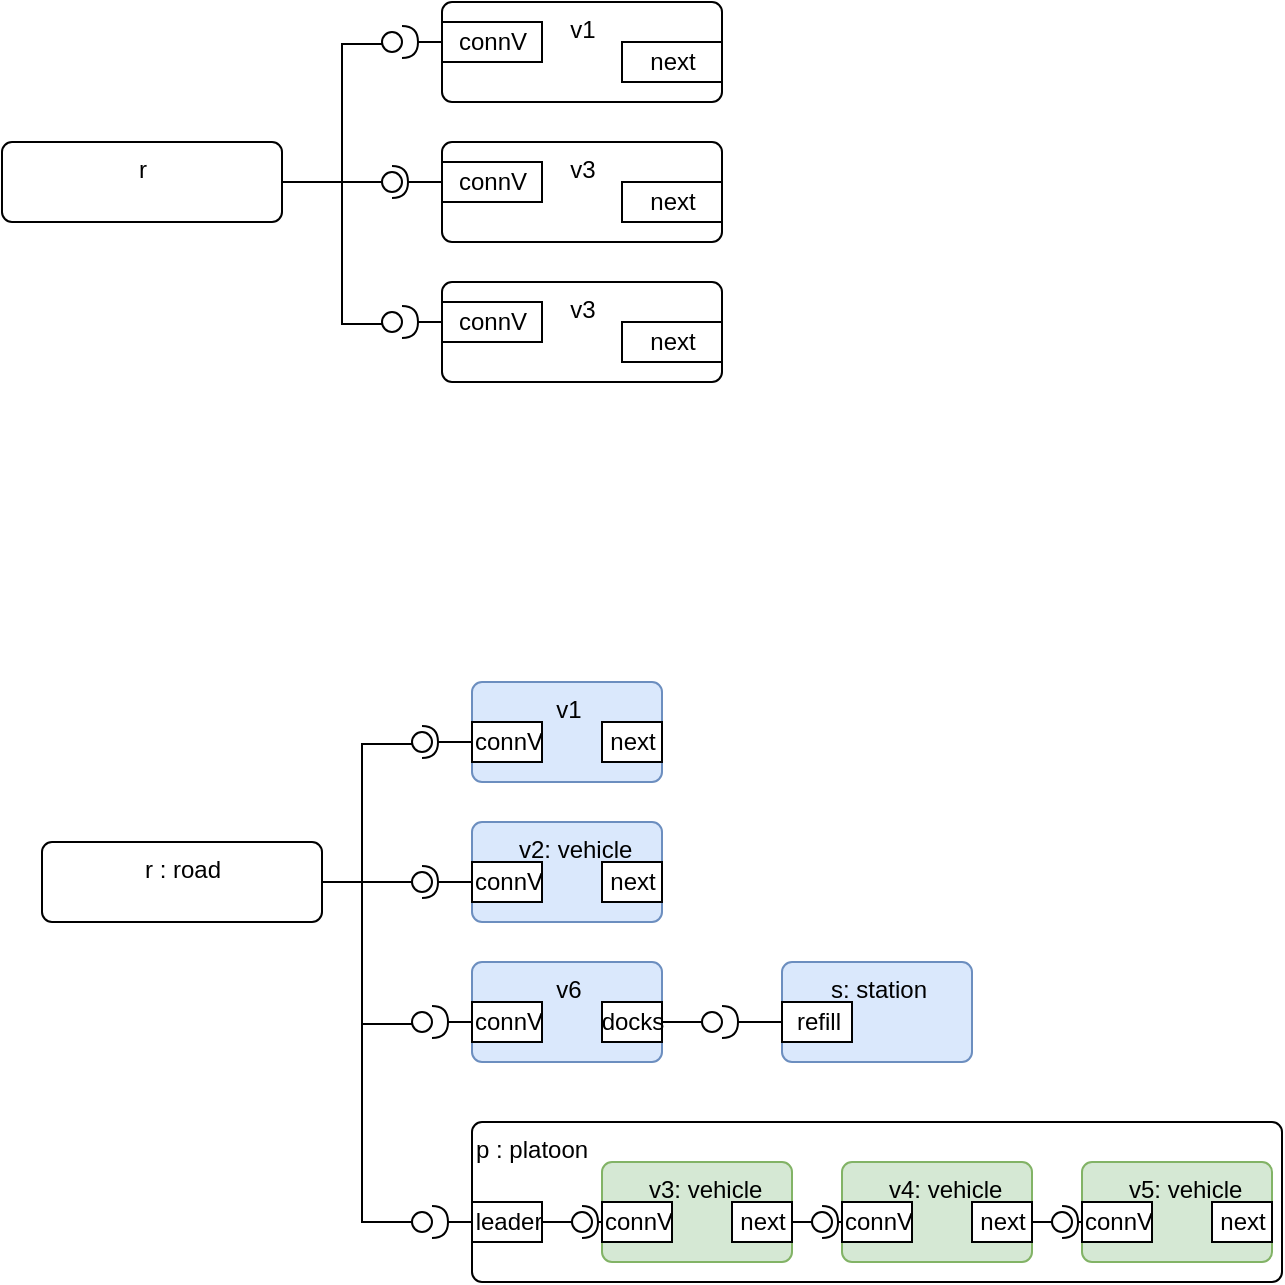 <mxfile version="13.9.7" type="github">
  <diagram id="prtHgNgQTEPvFCAcTncT" name="Page-1">
    <mxGraphModel dx="1117" dy="670" grid="1" gridSize="10" guides="1" tooltips="1" connect="1" arrows="1" fold="1" page="1" pageScale="1" pageWidth="827" pageHeight="1169" math="0" shadow="0">
      <root>
        <mxCell id="0" />
        <mxCell id="1" parent="0" />
        <mxCell id="lvoN21BrQN5qua_dWYZV-4" value="r" style="html=1;align=center;verticalAlign=top;rounded=1;absoluteArcSize=1;arcSize=10;dashed=0;" vertex="1" parent="1">
          <mxGeometry x="110" y="260" width="140" height="40" as="geometry" />
        </mxCell>
        <mxCell id="lvoN21BrQN5qua_dWYZV-6" value="" style="rounded=0;orthogonalLoop=1;jettySize=auto;html=1;endArrow=none;endFill=0;exitX=1;exitY=0.5;exitDx=0;exitDy=0;entryX=0.2;entryY=0.6;entryDx=0;entryDy=0;entryPerimeter=0;" edge="1" target="lvoN21BrQN5qua_dWYZV-8" parent="1" source="lvoN21BrQN5qua_dWYZV-4">
          <mxGeometry relative="1" as="geometry">
            <mxPoint x="390" y="405" as="sourcePoint" />
            <mxPoint x="280" y="105" as="targetPoint" />
            <Array as="points">
              <mxPoint x="280" y="280" />
              <mxPoint x="280" y="211" />
            </Array>
          </mxGeometry>
        </mxCell>
        <mxCell id="lvoN21BrQN5qua_dWYZV-7" value="" style="rounded=0;orthogonalLoop=1;jettySize=auto;html=1;endArrow=halfCircle;endFill=0;endSize=6;strokeWidth=1;exitX=0;exitY=0.5;exitDx=0;exitDy=0;" edge="1" parent="1" source="lvoN21BrQN5qua_dWYZV-15">
          <mxGeometry relative="1" as="geometry">
            <mxPoint x="540" y="390" as="sourcePoint" />
            <mxPoint x="310" y="210" as="targetPoint" />
          </mxGeometry>
        </mxCell>
        <mxCell id="lvoN21BrQN5qua_dWYZV-8" value="" style="ellipse;whiteSpace=wrap;html=1;fontFamily=Helvetica;fontSize=12;fontColor=#000000;align=center;strokeColor=#000000;fillColor=#ffffff;points=[];aspect=fixed;resizable=0;" vertex="1" parent="1">
          <mxGeometry x="300" y="205" width="10" height="10" as="geometry" />
        </mxCell>
        <mxCell id="lvoN21BrQN5qua_dWYZV-9" value="v1" style="html=1;align=center;verticalAlign=top;rounded=1;absoluteArcSize=1;arcSize=10;dashed=0;" vertex="1" parent="1">
          <mxGeometry x="330" y="190" width="140" height="50" as="geometry" />
        </mxCell>
        <mxCell id="lvoN21BrQN5qua_dWYZV-15" value="connV" style="html=1;" vertex="1" parent="1">
          <mxGeometry x="330" y="200" width="50" height="20" as="geometry" />
        </mxCell>
        <mxCell id="lvoN21BrQN5qua_dWYZV-16" value="next" style="html=1;" vertex="1" parent="1">
          <mxGeometry x="420" y="210" width="50" height="20" as="geometry" />
        </mxCell>
        <mxCell id="lvoN21BrQN5qua_dWYZV-19" value="" style="rounded=0;orthogonalLoop=1;jettySize=auto;html=1;endArrow=none;endFill=0;entryX=0.2;entryY=0.6;entryDx=0;entryDy=0;entryPerimeter=0;" edge="1" parent="1" target="lvoN21BrQN5qua_dWYZV-21">
          <mxGeometry relative="1" as="geometry">
            <mxPoint x="250" y="280" as="sourcePoint" />
            <mxPoint x="280" y="355" as="targetPoint" />
            <Array as="points">
              <mxPoint x="280" y="280" />
              <mxPoint x="280" y="351" />
            </Array>
          </mxGeometry>
        </mxCell>
        <mxCell id="lvoN21BrQN5qua_dWYZV-20" value="" style="rounded=0;orthogonalLoop=1;jettySize=auto;html=1;endArrow=halfCircle;endFill=0;endSize=6;strokeWidth=1;exitX=0;exitY=0.5;exitDx=0;exitDy=0;" edge="1" parent="1" source="lvoN21BrQN5qua_dWYZV-23">
          <mxGeometry relative="1" as="geometry">
            <mxPoint x="540" y="530" as="sourcePoint" />
            <mxPoint x="310" y="350" as="targetPoint" />
          </mxGeometry>
        </mxCell>
        <mxCell id="lvoN21BrQN5qua_dWYZV-21" value="" style="ellipse;whiteSpace=wrap;html=1;fontFamily=Helvetica;fontSize=12;fontColor=#000000;align=center;strokeColor=#000000;fillColor=#ffffff;points=[];aspect=fixed;resizable=0;" vertex="1" parent="1">
          <mxGeometry x="300" y="345" width="10" height="10" as="geometry" />
        </mxCell>
        <mxCell id="lvoN21BrQN5qua_dWYZV-22" value="v3" style="html=1;align=center;verticalAlign=top;rounded=1;absoluteArcSize=1;arcSize=10;dashed=0;" vertex="1" parent="1">
          <mxGeometry x="330" y="330" width="140" height="50" as="geometry" />
        </mxCell>
        <mxCell id="lvoN21BrQN5qua_dWYZV-23" value="connV" style="html=1;" vertex="1" parent="1">
          <mxGeometry x="330" y="340" width="50" height="20" as="geometry" />
        </mxCell>
        <mxCell id="lvoN21BrQN5qua_dWYZV-24" value="next" style="html=1;" vertex="1" parent="1">
          <mxGeometry x="420" y="350" width="50" height="20" as="geometry" />
        </mxCell>
        <mxCell id="lvoN21BrQN5qua_dWYZV-28" value="v3" style="html=1;align=center;verticalAlign=top;rounded=1;absoluteArcSize=1;arcSize=10;dashed=0;" vertex="1" parent="1">
          <mxGeometry x="330" y="260" width="140" height="50" as="geometry" />
        </mxCell>
        <mxCell id="lvoN21BrQN5qua_dWYZV-29" value="connV" style="html=1;" vertex="1" parent="1">
          <mxGeometry x="330" y="270" width="50" height="20" as="geometry" />
        </mxCell>
        <mxCell id="lvoN21BrQN5qua_dWYZV-30" value="next" style="html=1;" vertex="1" parent="1">
          <mxGeometry x="420" y="280" width="50" height="20" as="geometry" />
        </mxCell>
        <mxCell id="lvoN21BrQN5qua_dWYZV-47" value="" style="rounded=0;orthogonalLoop=1;jettySize=auto;html=1;endArrow=none;endFill=0;exitX=1;exitY=0.5;exitDx=0;exitDy=0;" edge="1" target="lvoN21BrQN5qua_dWYZV-49" parent="1" source="lvoN21BrQN5qua_dWYZV-4">
          <mxGeometry relative="1" as="geometry">
            <mxPoint x="310" y="275" as="sourcePoint" />
          </mxGeometry>
        </mxCell>
        <mxCell id="lvoN21BrQN5qua_dWYZV-48" value="" style="rounded=0;orthogonalLoop=1;jettySize=auto;html=1;endArrow=halfCircle;endFill=0;entryX=0.5;entryY=0.5;entryDx=0;entryDy=0;endSize=6;strokeWidth=1;exitX=0;exitY=0.5;exitDx=0;exitDy=0;" edge="1" target="lvoN21BrQN5qua_dWYZV-49" parent="1" source="lvoN21BrQN5qua_dWYZV-29">
          <mxGeometry relative="1" as="geometry">
            <mxPoint x="120" y="355" as="sourcePoint" />
          </mxGeometry>
        </mxCell>
        <mxCell id="lvoN21BrQN5qua_dWYZV-49" value="" style="ellipse;whiteSpace=wrap;html=1;fontFamily=Helvetica;fontSize=12;fontColor=#000000;align=center;strokeColor=#000000;fillColor=#ffffff;points=[];aspect=fixed;resizable=0;" vertex="1" parent="1">
          <mxGeometry x="300" y="275" width="10" height="10" as="geometry" />
        </mxCell>
        <mxCell id="lvoN21BrQN5qua_dWYZV-50" value="r : road" style="html=1;align=center;verticalAlign=top;rounded=1;absoluteArcSize=1;arcSize=10;dashed=0;" vertex="1" parent="1">
          <mxGeometry x="130" y="610" width="140" height="40" as="geometry" />
        </mxCell>
        <mxCell id="lvoN21BrQN5qua_dWYZV-51" value="" style="rounded=0;orthogonalLoop=1;jettySize=auto;html=1;endArrow=none;endFill=0;exitX=1;exitY=0.5;exitDx=0;exitDy=0;entryX=0.2;entryY=0.6;entryDx=0;entryDy=0;entryPerimeter=0;" edge="1" parent="1" source="lvoN21BrQN5qua_dWYZV-50" target="lvoN21BrQN5qua_dWYZV-53">
          <mxGeometry relative="1" as="geometry">
            <mxPoint x="405" y="745" as="sourcePoint" />
            <mxPoint x="295" y="445" as="targetPoint" />
            <Array as="points">
              <mxPoint x="290" y="630" />
              <mxPoint x="290" y="561" />
            </Array>
          </mxGeometry>
        </mxCell>
        <mxCell id="lvoN21BrQN5qua_dWYZV-52" value="" style="rounded=0;orthogonalLoop=1;jettySize=auto;html=1;endArrow=halfCircle;endFill=0;endSize=6;strokeWidth=1;exitX=0;exitY=0.5;exitDx=0;exitDy=0;entryX=0.5;entryY=0.5;entryDx=0;entryDy=0;entryPerimeter=0;" edge="1" parent="1" source="lvoN21BrQN5qua_dWYZV-55" target="lvoN21BrQN5qua_dWYZV-53">
          <mxGeometry relative="1" as="geometry">
            <mxPoint x="555" y="730" as="sourcePoint" />
            <mxPoint x="325" y="550" as="targetPoint" />
          </mxGeometry>
        </mxCell>
        <mxCell id="lvoN21BrQN5qua_dWYZV-53" value="" style="ellipse;whiteSpace=wrap;html=1;fontFamily=Helvetica;fontSize=12;fontColor=#000000;align=center;strokeColor=#000000;fillColor=#ffffff;points=[];aspect=fixed;resizable=0;" vertex="1" parent="1">
          <mxGeometry x="315" y="555" width="10" height="10" as="geometry" />
        </mxCell>
        <mxCell id="lvoN21BrQN5qua_dWYZV-54" value="v1" style="html=1;align=center;verticalAlign=top;rounded=1;absoluteArcSize=1;arcSize=10;dashed=0;fillColor=#dae8fc;strokeColor=#6c8ebf;" vertex="1" parent="1">
          <mxGeometry x="345" y="530" width="95" height="50" as="geometry" />
        </mxCell>
        <mxCell id="lvoN21BrQN5qua_dWYZV-55" value="connV" style="html=1;" vertex="1" parent="1">
          <mxGeometry x="345" y="550" width="35" height="20" as="geometry" />
        </mxCell>
        <mxCell id="lvoN21BrQN5qua_dWYZV-56" value="next" style="html=1;" vertex="1" parent="1">
          <mxGeometry x="410" y="550" width="30" height="20" as="geometry" />
        </mxCell>
        <mxCell id="lvoN21BrQN5qua_dWYZV-61" value="connV" style="html=1;" vertex="1" parent="1">
          <mxGeometry x="345" y="680" width="50" height="20" as="geometry" />
        </mxCell>
        <mxCell id="lvoN21BrQN5qua_dWYZV-63" value="&lt;div align=&quot;right&quot;&gt;&amp;nbsp; v2: vehicle&lt;br&gt;&lt;/div&gt;" style="html=1;align=center;verticalAlign=top;rounded=1;absoluteArcSize=1;arcSize=10;dashed=0;fillColor=#dae8fc;strokeColor=#6c8ebf;" vertex="1" parent="1">
          <mxGeometry x="345" y="600" width="95" height="50" as="geometry" />
        </mxCell>
        <mxCell id="lvoN21BrQN5qua_dWYZV-64" value="connV" style="html=1;" vertex="1" parent="1">
          <mxGeometry x="345" y="620" width="35" height="20" as="geometry" />
        </mxCell>
        <mxCell id="lvoN21BrQN5qua_dWYZV-65" value="next" style="html=1;" vertex="1" parent="1">
          <mxGeometry x="410" y="620" width="30" height="20" as="geometry" />
        </mxCell>
        <mxCell id="lvoN21BrQN5qua_dWYZV-66" value="" style="rounded=0;orthogonalLoop=1;jettySize=auto;html=1;endArrow=none;endFill=0;exitX=1;exitY=0.5;exitDx=0;exitDy=0;" edge="1" parent="1" source="lvoN21BrQN5qua_dWYZV-50" target="lvoN21BrQN5qua_dWYZV-68">
          <mxGeometry relative="1" as="geometry">
            <mxPoint x="325" y="615" as="sourcePoint" />
          </mxGeometry>
        </mxCell>
        <mxCell id="lvoN21BrQN5qua_dWYZV-67" value="" style="rounded=0;orthogonalLoop=1;jettySize=auto;html=1;endArrow=halfCircle;endFill=0;entryX=0.5;entryY=0.5;entryDx=0;entryDy=0;endSize=6;strokeWidth=1;exitX=0;exitY=0.5;exitDx=0;exitDy=0;" edge="1" parent="1" source="lvoN21BrQN5qua_dWYZV-64" target="lvoN21BrQN5qua_dWYZV-68">
          <mxGeometry relative="1" as="geometry">
            <mxPoint x="135" y="695" as="sourcePoint" />
          </mxGeometry>
        </mxCell>
        <mxCell id="lvoN21BrQN5qua_dWYZV-68" value="" style="ellipse;whiteSpace=wrap;html=1;fontFamily=Helvetica;fontSize=12;fontColor=#000000;align=center;strokeColor=#000000;fillColor=#ffffff;points=[];aspect=fixed;resizable=0;" vertex="1" parent="1">
          <mxGeometry x="315" y="625" width="10" height="10" as="geometry" />
        </mxCell>
        <mxCell id="lvoN21BrQN5qua_dWYZV-69" value="p : platoon" style="html=1;align=left;verticalAlign=top;rounded=1;absoluteArcSize=1;arcSize=10;dashed=0;" vertex="1" parent="1">
          <mxGeometry x="345" y="750" width="405" height="80" as="geometry" />
        </mxCell>
        <mxCell id="lvoN21BrQN5qua_dWYZV-70" value="leader" style="html=1;" vertex="1" parent="1">
          <mxGeometry x="345" y="790" width="35" height="20" as="geometry" />
        </mxCell>
        <mxCell id="lvoN21BrQN5qua_dWYZV-72" value="v6" style="html=1;align=center;verticalAlign=top;rounded=1;absoluteArcSize=1;arcSize=10;dashed=0;fillColor=#dae8fc;strokeColor=#6c8ebf;" vertex="1" parent="1">
          <mxGeometry x="345" y="670" width="95" height="50" as="geometry" />
        </mxCell>
        <mxCell id="lvoN21BrQN5qua_dWYZV-73" value="connV" style="html=1;" vertex="1" parent="1">
          <mxGeometry x="345" y="690" width="35" height="20" as="geometry" />
        </mxCell>
        <mxCell id="lvoN21BrQN5qua_dWYZV-74" value="docks" style="html=1;" vertex="1" parent="1">
          <mxGeometry x="410" y="690" width="30" height="20" as="geometry" />
        </mxCell>
        <mxCell id="lvoN21BrQN5qua_dWYZV-90" value="" style="rounded=0;orthogonalLoop=1;jettySize=auto;html=1;endArrow=none;endFill=0;exitX=1;exitY=0.5;exitDx=0;exitDy=0;entryX=0.2;entryY=0.6;entryDx=0;entryDy=0;entryPerimeter=0;" edge="1" parent="1" source="lvoN21BrQN5qua_dWYZV-50" target="lvoN21BrQN5qua_dWYZV-93">
          <mxGeometry relative="1" as="geometry">
            <mxPoint x="268" y="749" as="sourcePoint" />
            <mxPoint x="300" y="700" as="targetPoint" />
            <Array as="points">
              <mxPoint x="290" y="630" />
              <mxPoint x="290" y="701" />
            </Array>
          </mxGeometry>
        </mxCell>
        <mxCell id="lvoN21BrQN5qua_dWYZV-93" value="" style="ellipse;whiteSpace=wrap;html=1;fontFamily=Helvetica;fontSize=12;fontColor=#000000;align=center;strokeColor=#000000;fillColor=#ffffff;points=[];aspect=fixed;resizable=0;" vertex="1" parent="1">
          <mxGeometry x="315" y="695" width="10" height="10" as="geometry" />
        </mxCell>
        <mxCell id="lvoN21BrQN5qua_dWYZV-94" value="" style="rounded=0;orthogonalLoop=1;jettySize=auto;html=1;endArrow=halfCircle;endFill=0;endSize=6;strokeWidth=1;exitX=0;exitY=0.5;exitDx=0;exitDy=0;" edge="1" parent="1" source="lvoN21BrQN5qua_dWYZV-73" target="lvoN21BrQN5qua_dWYZV-93">
          <mxGeometry relative="1" as="geometry">
            <mxPoint x="345" y="700" as="sourcePoint" />
            <mxPoint x="320" y="700" as="targetPoint" />
            <Array as="points" />
          </mxGeometry>
        </mxCell>
        <mxCell id="lvoN21BrQN5qua_dWYZV-95" value="connV" style="html=1;" vertex="1" parent="1">
          <mxGeometry x="410" y="780" width="50" height="20" as="geometry" />
        </mxCell>
        <mxCell id="lvoN21BrQN5qua_dWYZV-96" value="&lt;div align=&quot;right&quot;&gt;&amp;nbsp; v3: vehicle&lt;br&gt;&lt;/div&gt;" style="html=1;align=center;verticalAlign=top;rounded=1;absoluteArcSize=1;arcSize=10;dashed=0;fillColor=#d5e8d4;strokeColor=#82b366;" vertex="1" parent="1">
          <mxGeometry x="410" y="770" width="95" height="50" as="geometry" />
        </mxCell>
        <mxCell id="lvoN21BrQN5qua_dWYZV-97" value="connV" style="html=1;" vertex="1" parent="1">
          <mxGeometry x="410" y="790" width="35" height="20" as="geometry" />
        </mxCell>
        <mxCell id="lvoN21BrQN5qua_dWYZV-98" value="next" style="html=1;" vertex="1" parent="1">
          <mxGeometry x="475" y="790" width="30" height="20" as="geometry" />
        </mxCell>
        <mxCell id="lvoN21BrQN5qua_dWYZV-99" value="" style="rounded=0;orthogonalLoop=1;jettySize=auto;html=1;endArrow=none;endFill=0;exitX=1;exitY=0.5;exitDx=0;exitDy=0;" edge="1" parent="1" source="lvoN21BrQN5qua_dWYZV-70">
          <mxGeometry relative="1" as="geometry">
            <mxPoint x="390" y="800" as="sourcePoint" />
            <mxPoint x="400" y="800" as="targetPoint" />
            <Array as="points" />
          </mxGeometry>
        </mxCell>
        <mxCell id="lvoN21BrQN5qua_dWYZV-100" value="" style="rounded=0;orthogonalLoop=1;jettySize=auto;html=1;endArrow=halfCircle;endFill=0;endSize=6;strokeWidth=1;" edge="1" parent="1">
          <mxGeometry relative="1" as="geometry">
            <mxPoint x="403" y="800" as="sourcePoint" />
            <mxPoint x="403" y="800" as="targetPoint" />
          </mxGeometry>
        </mxCell>
        <mxCell id="lvoN21BrQN5qua_dWYZV-101" value="" style="ellipse;whiteSpace=wrap;html=1;fontFamily=Helvetica;fontSize=12;fontColor=#000000;align=center;strokeColor=#000000;fillColor=#ffffff;points=[];aspect=fixed;resizable=0;" vertex="1" parent="1">
          <mxGeometry x="395" y="795" width="10" height="10" as="geometry" />
        </mxCell>
        <mxCell id="lvoN21BrQN5qua_dWYZV-106" value="connV" style="html=1;" vertex="1" parent="1">
          <mxGeometry x="530" y="780" width="50" height="20" as="geometry" />
        </mxCell>
        <mxCell id="lvoN21BrQN5qua_dWYZV-107" value="&lt;div align=&quot;right&quot;&gt;&amp;nbsp; v4: vehicle&lt;br&gt;&lt;/div&gt;" style="html=1;align=center;verticalAlign=top;rounded=1;absoluteArcSize=1;arcSize=10;dashed=0;fillColor=#d5e8d4;strokeColor=#82b366;" vertex="1" parent="1">
          <mxGeometry x="530" y="770" width="95" height="50" as="geometry" />
        </mxCell>
        <mxCell id="lvoN21BrQN5qua_dWYZV-108" value="connV" style="html=1;" vertex="1" parent="1">
          <mxGeometry x="530" y="790" width="35" height="20" as="geometry" />
        </mxCell>
        <mxCell id="lvoN21BrQN5qua_dWYZV-109" value="next" style="html=1;" vertex="1" parent="1">
          <mxGeometry x="595" y="790" width="30" height="20" as="geometry" />
        </mxCell>
        <mxCell id="lvoN21BrQN5qua_dWYZV-110" value="" style="rounded=0;orthogonalLoop=1;jettySize=auto;html=1;endArrow=none;endFill=0;" edge="1" parent="1" target="lvoN21BrQN5qua_dWYZV-112">
          <mxGeometry relative="1" as="geometry">
            <mxPoint x="505" y="800" as="sourcePoint" />
          </mxGeometry>
        </mxCell>
        <mxCell id="lvoN21BrQN5qua_dWYZV-111" value="" style="rounded=0;orthogonalLoop=1;jettySize=auto;html=1;endArrow=halfCircle;endFill=0;entryX=0.155;entryY=0.625;entryDx=0;entryDy=0;endSize=6;strokeWidth=1;exitX=0;exitY=0.5;exitDx=0;exitDy=0;entryPerimeter=0;" edge="1" parent="1" source="lvoN21BrQN5qua_dWYZV-108">
          <mxGeometry relative="1" as="geometry">
            <mxPoint x="520" y="715" as="sourcePoint" />
            <mxPoint x="520.025" y="800" as="targetPoint" />
          </mxGeometry>
        </mxCell>
        <mxCell id="lvoN21BrQN5qua_dWYZV-112" value="" style="ellipse;whiteSpace=wrap;html=1;fontFamily=Helvetica;fontSize=12;fontColor=#000000;align=center;strokeColor=#000000;fillColor=#ffffff;points=[];aspect=fixed;resizable=0;" vertex="1" parent="1">
          <mxGeometry x="515" y="795" width="10" height="10" as="geometry" />
        </mxCell>
        <mxCell id="lvoN21BrQN5qua_dWYZV-123" value="" style="rounded=0;orthogonalLoop=1;jettySize=auto;html=1;endArrow=halfCircle;endFill=0;entryX=0.5;entryY=0.5;entryDx=0;entryDy=0;endSize=6;strokeWidth=1;entryPerimeter=0;" edge="1" target="lvoN21BrQN5qua_dWYZV-101" parent="1">
          <mxGeometry relative="1" as="geometry">
            <mxPoint x="410" y="800" as="sourcePoint" />
            <mxPoint x="490" y="695" as="targetPoint" />
            <Array as="points">
              <mxPoint x="410" y="800" />
            </Array>
          </mxGeometry>
        </mxCell>
        <mxCell id="lvoN21BrQN5qua_dWYZV-125" value="connV" style="html=1;" vertex="1" parent="1">
          <mxGeometry x="650" y="780" width="50" height="20" as="geometry" />
        </mxCell>
        <mxCell id="lvoN21BrQN5qua_dWYZV-126" value="&lt;div align=&quot;right&quot;&gt;&amp;nbsp; v5: vehicle&lt;br&gt;&lt;/div&gt;" style="html=1;align=center;verticalAlign=top;rounded=1;absoluteArcSize=1;arcSize=10;dashed=0;fillColor=#d5e8d4;strokeColor=#82b366;" vertex="1" parent="1">
          <mxGeometry x="650" y="770" width="95" height="50" as="geometry" />
        </mxCell>
        <mxCell id="lvoN21BrQN5qua_dWYZV-127" value="connV" style="html=1;" vertex="1" parent="1">
          <mxGeometry x="650" y="790" width="35" height="20" as="geometry" />
        </mxCell>
        <mxCell id="lvoN21BrQN5qua_dWYZV-128" value="next" style="html=1;" vertex="1" parent="1">
          <mxGeometry x="715" y="790" width="30" height="20" as="geometry" />
        </mxCell>
        <mxCell id="lvoN21BrQN5qua_dWYZV-129" value="" style="rounded=0;orthogonalLoop=1;jettySize=auto;html=1;endArrow=none;endFill=0;" edge="1" parent="1" target="lvoN21BrQN5qua_dWYZV-131">
          <mxGeometry relative="1" as="geometry">
            <mxPoint x="625" y="800" as="sourcePoint" />
          </mxGeometry>
        </mxCell>
        <mxCell id="lvoN21BrQN5qua_dWYZV-130" value="" style="rounded=0;orthogonalLoop=1;jettySize=auto;html=1;endArrow=halfCircle;endFill=0;entryX=0.155;entryY=0.625;entryDx=0;entryDy=0;endSize=6;strokeWidth=1;exitX=0;exitY=0.5;exitDx=0;exitDy=0;entryPerimeter=0;" edge="1" parent="1" source="lvoN21BrQN5qua_dWYZV-127">
          <mxGeometry relative="1" as="geometry">
            <mxPoint x="640" y="715" as="sourcePoint" />
            <mxPoint x="640.025" y="800" as="targetPoint" />
          </mxGeometry>
        </mxCell>
        <mxCell id="lvoN21BrQN5qua_dWYZV-131" value="" style="ellipse;whiteSpace=wrap;html=1;fontFamily=Helvetica;fontSize=12;fontColor=#000000;align=center;strokeColor=#000000;fillColor=#ffffff;points=[];aspect=fixed;resizable=0;" vertex="1" parent="1">
          <mxGeometry x="635" y="795" width="10" height="10" as="geometry" />
        </mxCell>
        <mxCell id="lvoN21BrQN5qua_dWYZV-133" value="connV" style="html=1;" vertex="1" parent="1">
          <mxGeometry x="500" y="680" width="50" height="20" as="geometry" />
        </mxCell>
        <mxCell id="lvoN21BrQN5qua_dWYZV-134" value="s: station" style="html=1;align=center;verticalAlign=top;rounded=1;absoluteArcSize=1;arcSize=10;dashed=0;fillColor=#dae8fc;strokeColor=#6c8ebf;" vertex="1" parent="1">
          <mxGeometry x="500" y="670" width="95" height="50" as="geometry" />
        </mxCell>
        <mxCell id="lvoN21BrQN5qua_dWYZV-135" value="refill" style="html=1;" vertex="1" parent="1">
          <mxGeometry x="500" y="690" width="35" height="20" as="geometry" />
        </mxCell>
        <mxCell id="lvoN21BrQN5qua_dWYZV-147" value="" style="rounded=0;orthogonalLoop=1;jettySize=auto;html=1;endArrow=none;endFill=0;exitX=1;exitY=0.5;exitDx=0;exitDy=0;" edge="1" target="lvoN21BrQN5qua_dWYZV-149" parent="1" source="lvoN21BrQN5qua_dWYZV-74">
          <mxGeometry relative="1" as="geometry">
            <mxPoint x="500" y="695" as="sourcePoint" />
          </mxGeometry>
        </mxCell>
        <mxCell id="lvoN21BrQN5qua_dWYZV-148" value="" style="rounded=0;orthogonalLoop=1;jettySize=auto;html=1;endArrow=halfCircle;endFill=0;endSize=6;strokeWidth=1;exitX=0;exitY=0.5;exitDx=0;exitDy=0;" edge="1" parent="1" source="lvoN21BrQN5qua_dWYZV-135">
          <mxGeometry relative="1" as="geometry">
            <mxPoint x="540" y="695" as="sourcePoint" />
            <mxPoint x="470" y="700" as="targetPoint" />
          </mxGeometry>
        </mxCell>
        <mxCell id="lvoN21BrQN5qua_dWYZV-149" value="" style="ellipse;whiteSpace=wrap;html=1;fontFamily=Helvetica;fontSize=12;fontColor=#000000;align=center;strokeColor=#000000;fillColor=#ffffff;points=[];aspect=fixed;resizable=0;" vertex="1" parent="1">
          <mxGeometry x="460" y="695" width="10" height="10" as="geometry" />
        </mxCell>
        <mxCell id="lvoN21BrQN5qua_dWYZV-154" value="" style="rounded=0;orthogonalLoop=1;jettySize=auto;html=1;endArrow=none;endFill=0;exitX=1;exitY=0.5;exitDx=0;exitDy=0;" edge="1" parent="1">
          <mxGeometry relative="1" as="geometry">
            <mxPoint x="270" y="630" as="sourcePoint" />
            <mxPoint x="317" y="800" as="targetPoint" />
            <Array as="points">
              <mxPoint x="290" y="630" />
              <mxPoint x="290" y="800" />
            </Array>
          </mxGeometry>
        </mxCell>
        <mxCell id="lvoN21BrQN5qua_dWYZV-155" value="" style="ellipse;whiteSpace=wrap;html=1;fontFamily=Helvetica;fontSize=12;fontColor=#000000;align=center;strokeColor=#000000;fillColor=#ffffff;points=[];aspect=fixed;resizable=0;" vertex="1" parent="1">
          <mxGeometry x="315" y="795" width="10" height="10" as="geometry" />
        </mxCell>
        <mxCell id="lvoN21BrQN5qua_dWYZV-156" value="" style="rounded=0;orthogonalLoop=1;jettySize=auto;html=1;endArrow=halfCircle;endFill=0;endSize=6;strokeWidth=1;exitX=0;exitY=0.5;exitDx=0;exitDy=0;" edge="1" parent="1" source="lvoN21BrQN5qua_dWYZV-70" target="lvoN21BrQN5qua_dWYZV-155">
          <mxGeometry relative="1" as="geometry">
            <mxPoint x="345" y="700" as="sourcePoint" />
            <mxPoint x="290" y="830" as="targetPoint" />
            <Array as="points" />
          </mxGeometry>
        </mxCell>
      </root>
    </mxGraphModel>
  </diagram>
</mxfile>
